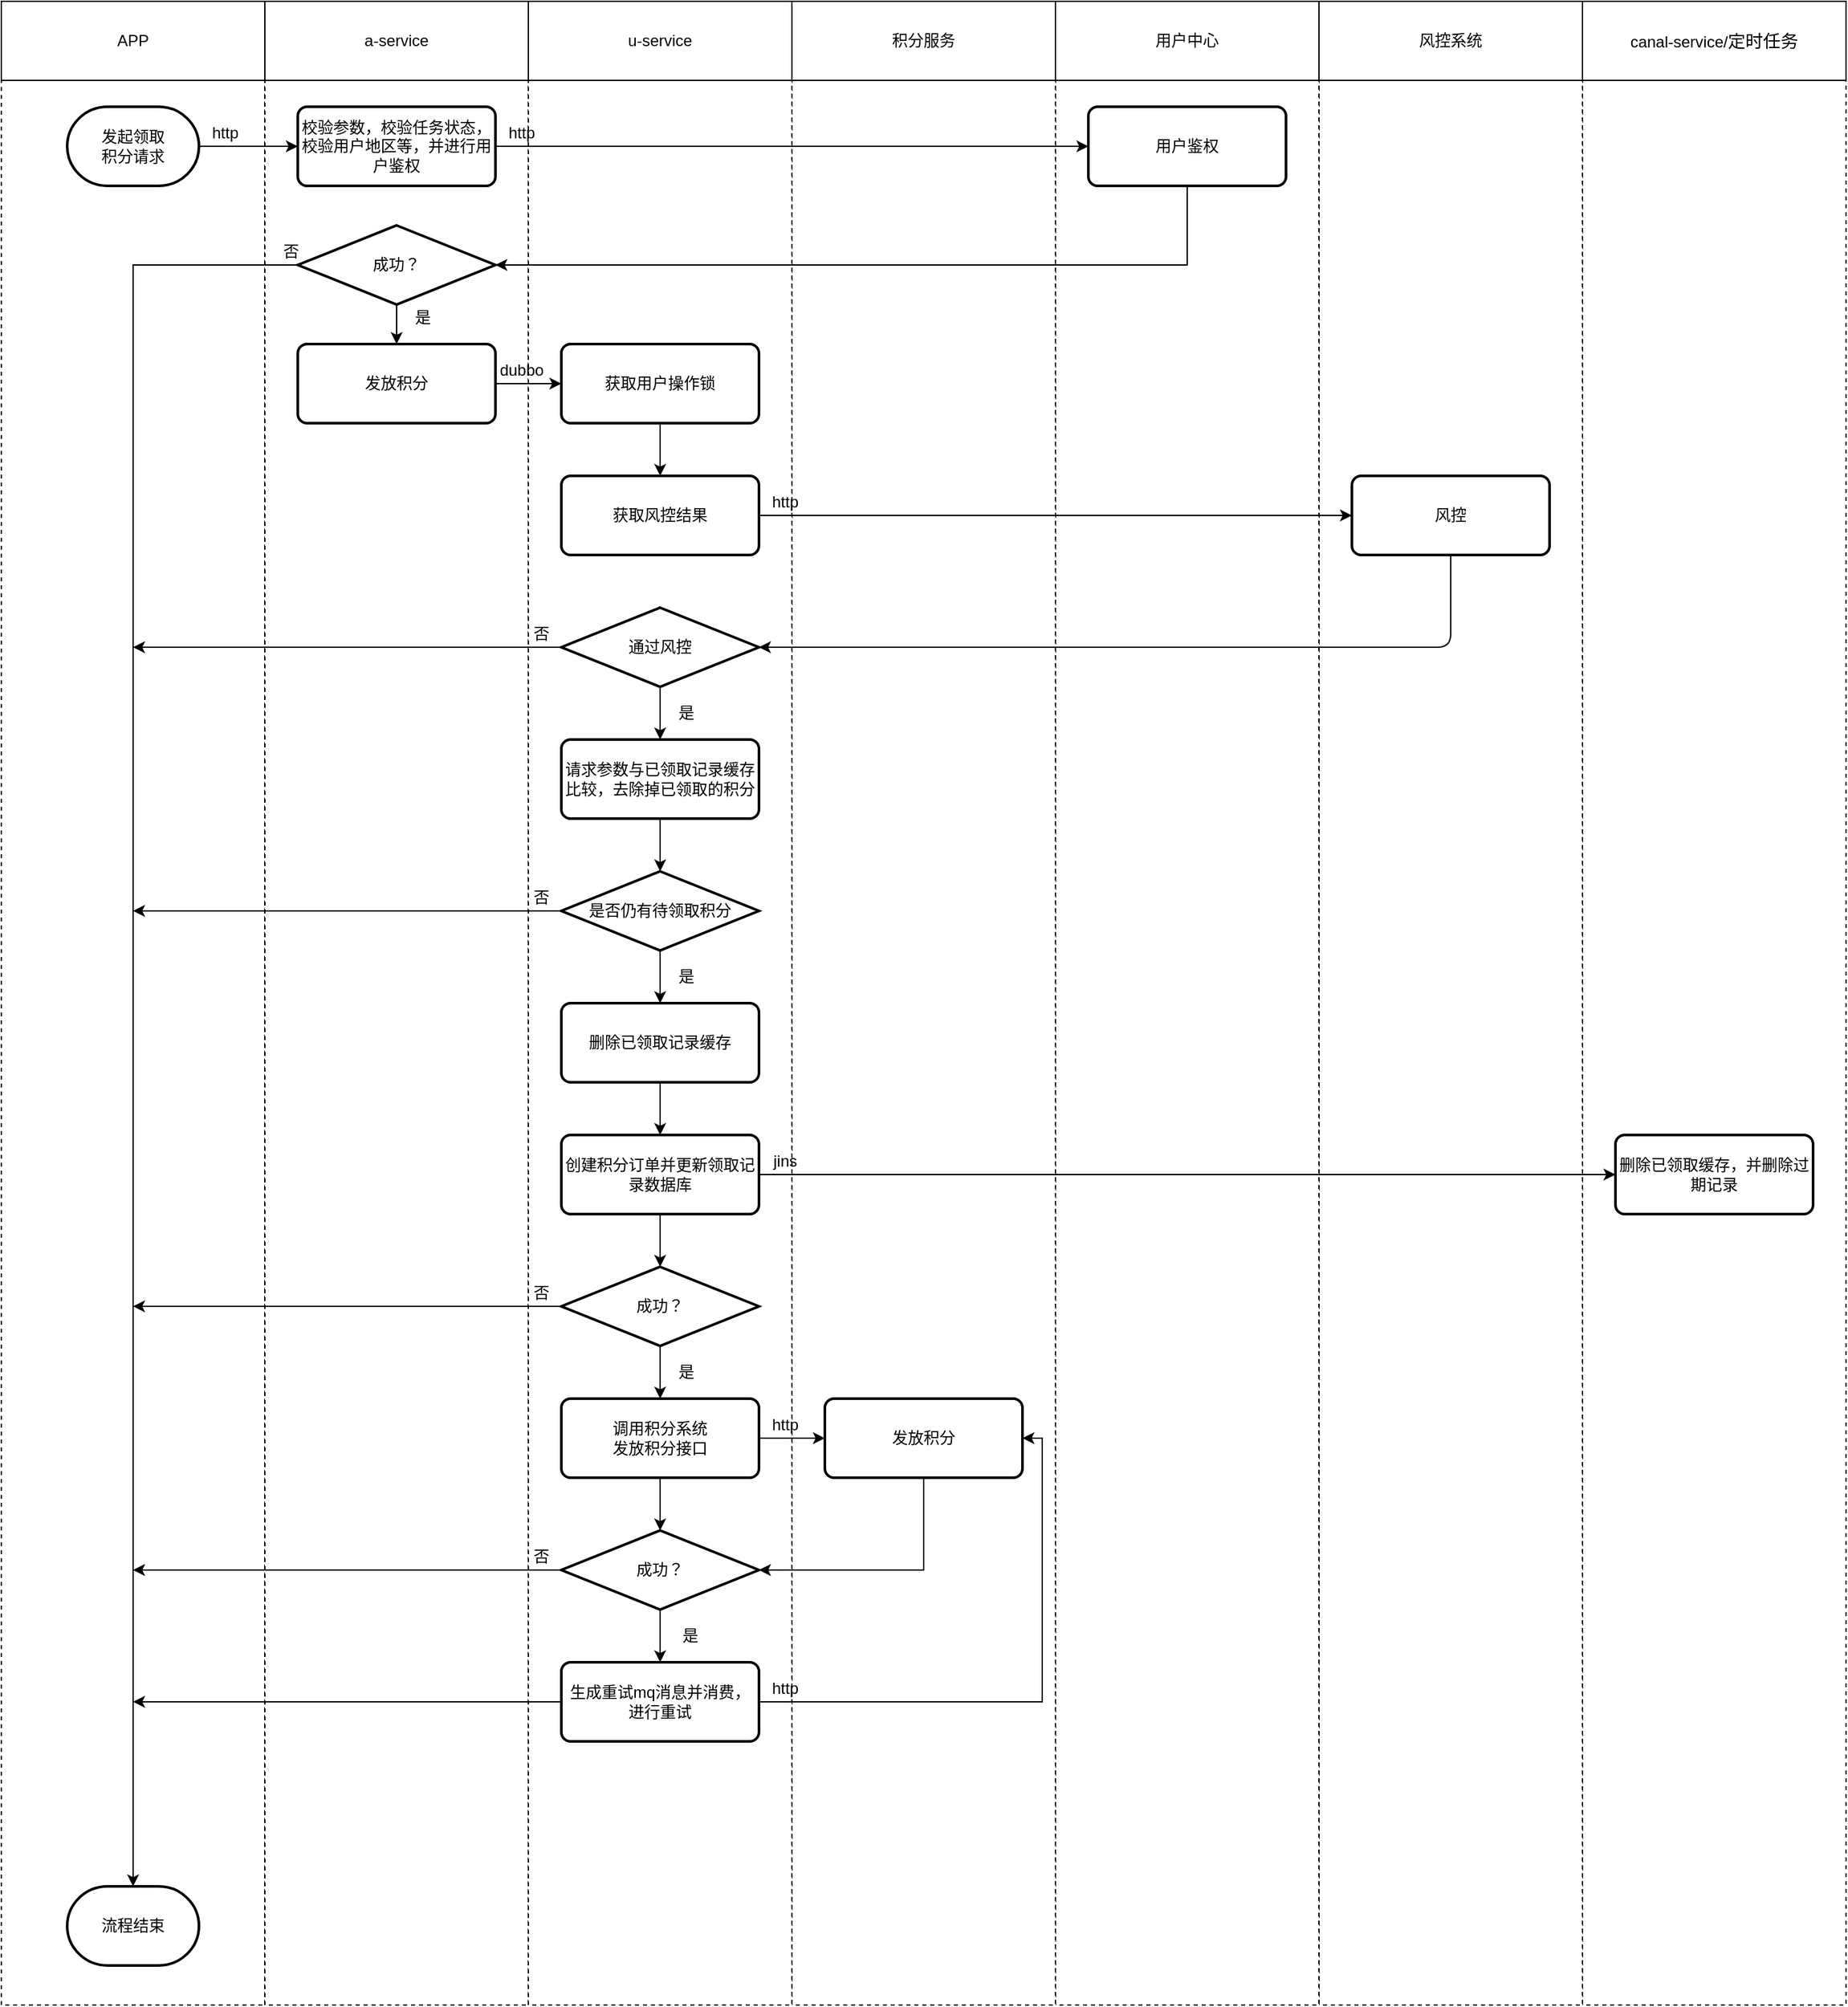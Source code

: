 <mxfile version="21.5.0" type="github">
  <diagram name="第 1 页" id="XuOfod9vMwEjzDefurnS">
    <mxGraphModel dx="1434" dy="708" grid="1" gridSize="10" guides="1" tooltips="1" connect="1" arrows="1" fold="1" page="1" pageScale="1" pageWidth="827" pageHeight="1169" math="0" shadow="0">
      <root>
        <mxCell id="0" />
        <mxCell id="1" parent="0" />
        <mxCell id="TXO3B46GOps3A5h4OWii-1" value="" style="rounded=0;whiteSpace=wrap;html=1;dashed=1;" parent="1" vertex="1">
          <mxGeometry x="1300" y="120" width="200" height="1460" as="geometry" />
        </mxCell>
        <mxCell id="TXO3B46GOps3A5h4OWii-2" value="" style="rounded=0;whiteSpace=wrap;html=1;dashed=1;" parent="1" vertex="1">
          <mxGeometry x="1100" y="120" width="200" height="1460" as="geometry" />
        </mxCell>
        <mxCell id="TXO3B46GOps3A5h4OWii-3" value="" style="rounded=0;whiteSpace=wrap;html=1;dashed=1;" parent="1" vertex="1">
          <mxGeometry x="900" y="120" width="200" height="1460" as="geometry" />
        </mxCell>
        <mxCell id="TXO3B46GOps3A5h4OWii-4" value="" style="rounded=0;whiteSpace=wrap;html=1;dashed=1;" parent="1" vertex="1">
          <mxGeometry x="700" y="120" width="200" height="1460" as="geometry" />
        </mxCell>
        <mxCell id="TXO3B46GOps3A5h4OWii-5" value="" style="rounded=0;whiteSpace=wrap;html=1;dashed=1;" parent="1" vertex="1">
          <mxGeometry x="100" y="120" width="200" height="1460" as="geometry" />
        </mxCell>
        <mxCell id="TXO3B46GOps3A5h4OWii-6" value="" style="rounded=0;whiteSpace=wrap;html=1;dashed=1;" parent="1" vertex="1">
          <mxGeometry x="300" y="120" width="200" height="1460" as="geometry" />
        </mxCell>
        <mxCell id="TXO3B46GOps3A5h4OWii-7" value="" style="rounded=0;whiteSpace=wrap;html=1;dashed=1;" parent="1" vertex="1">
          <mxGeometry x="500" y="120" width="200" height="1460" as="geometry" />
        </mxCell>
        <mxCell id="TXO3B46GOps3A5h4OWii-8" value="APP" style="rounded=0;whiteSpace=wrap;html=1;" parent="1" vertex="1">
          <mxGeometry x="100" y="60" width="200" height="60" as="geometry" />
        </mxCell>
        <mxCell id="TXO3B46GOps3A5h4OWii-9" value="a-service" style="rounded=0;whiteSpace=wrap;html=1;" parent="1" vertex="1">
          <mxGeometry x="300" y="60" width="200" height="60" as="geometry" />
        </mxCell>
        <mxCell id="TXO3B46GOps3A5h4OWii-10" value="u-service" style="rounded=0;whiteSpace=wrap;html=1;" parent="1" vertex="1">
          <mxGeometry x="500" y="60" width="200" height="60" as="geometry" />
        </mxCell>
        <mxCell id="TXO3B46GOps3A5h4OWii-11" value="用户中心" style="rounded=0;whiteSpace=wrap;html=1;" parent="1" vertex="1">
          <mxGeometry x="900" y="60" width="200" height="60" as="geometry" />
        </mxCell>
        <mxCell id="TXO3B46GOps3A5h4OWii-12" value="积分服务" style="rounded=0;whiteSpace=wrap;html=1;" parent="1" vertex="1">
          <mxGeometry x="700" y="60" width="200" height="60" as="geometry" />
        </mxCell>
        <mxCell id="TXO3B46GOps3A5h4OWii-13" value="风控系统" style="rounded=0;whiteSpace=wrap;html=1;" parent="1" vertex="1">
          <mxGeometry x="1100" y="60" width="200" height="60" as="geometry" />
        </mxCell>
        <mxCell id="TXO3B46GOps3A5h4OWii-14" style="edgeStyle=orthogonalEdgeStyle;rounded=0;orthogonalLoop=1;jettySize=auto;html=1;exitX=1;exitY=0.5;exitDx=0;exitDy=0;exitPerimeter=0;entryX=0;entryY=0.5;entryDx=0;entryDy=0;" parent="1" source="TXO3B46GOps3A5h4OWii-15" target="TXO3B46GOps3A5h4OWii-17" edge="1">
          <mxGeometry relative="1" as="geometry" />
        </mxCell>
        <mxCell id="TXO3B46GOps3A5h4OWii-15" value="发起领取&lt;br&gt;积分请求" style="strokeWidth=2;html=1;shape=mxgraph.flowchart.terminator;whiteSpace=wrap;" parent="1" vertex="1">
          <mxGeometry x="150" y="140" width="100" height="60" as="geometry" />
        </mxCell>
        <mxCell id="TXO3B46GOps3A5h4OWii-16" style="edgeStyle=orthogonalEdgeStyle;rounded=0;orthogonalLoop=1;jettySize=auto;html=1;exitX=1;exitY=0.5;exitDx=0;exitDy=0;entryX=0;entryY=0.5;entryDx=0;entryDy=0;" parent="1" source="TXO3B46GOps3A5h4OWii-17" target="TXO3B46GOps3A5h4OWii-19" edge="1">
          <mxGeometry relative="1" as="geometry" />
        </mxCell>
        <mxCell id="TXO3B46GOps3A5h4OWii-17" value="校验参数，校验任务状态，校验用户地区等，并进行用户鉴权" style="rounded=1;whiteSpace=wrap;html=1;absoluteArcSize=1;arcSize=14;strokeWidth=2;" parent="1" vertex="1">
          <mxGeometry x="325" y="140" width="150" height="60" as="geometry" />
        </mxCell>
        <mxCell id="TXO3B46GOps3A5h4OWii-18" style="edgeStyle=orthogonalEdgeStyle;rounded=0;orthogonalLoop=1;jettySize=auto;html=1;exitX=0.5;exitY=1;exitDx=0;exitDy=0;entryX=1;entryY=0.5;entryDx=0;entryDy=0;entryPerimeter=0;" parent="1" source="TXO3B46GOps3A5h4OWii-19" target="TXO3B46GOps3A5h4OWii-22" edge="1">
          <mxGeometry relative="1" as="geometry" />
        </mxCell>
        <mxCell id="TXO3B46GOps3A5h4OWii-19" value="用户鉴权" style="rounded=1;whiteSpace=wrap;html=1;absoluteArcSize=1;arcSize=14;strokeWidth=2;" parent="1" vertex="1">
          <mxGeometry x="925" y="140" width="150" height="60" as="geometry" />
        </mxCell>
        <mxCell id="TXO3B46GOps3A5h4OWii-20" style="edgeStyle=orthogonalEdgeStyle;rounded=0;orthogonalLoop=1;jettySize=auto;html=1;exitX=0;exitY=0.5;exitDx=0;exitDy=0;exitPerimeter=0;entryX=0.5;entryY=0;entryDx=0;entryDy=0;entryPerimeter=0;" parent="1" source="TXO3B46GOps3A5h4OWii-22" target="TXO3B46GOps3A5h4OWii-23" edge="1">
          <mxGeometry relative="1" as="geometry" />
        </mxCell>
        <mxCell id="TXO3B46GOps3A5h4OWii-21" style="edgeStyle=orthogonalEdgeStyle;rounded=0;orthogonalLoop=1;jettySize=auto;html=1;exitX=0.5;exitY=1;exitDx=0;exitDy=0;exitPerimeter=0;entryX=0.5;entryY=0;entryDx=0;entryDy=0;" parent="1" source="TXO3B46GOps3A5h4OWii-22" target="TXO3B46GOps3A5h4OWii-25" edge="1">
          <mxGeometry relative="1" as="geometry" />
        </mxCell>
        <mxCell id="TXO3B46GOps3A5h4OWii-22" value="成功？" style="strokeWidth=2;html=1;shape=mxgraph.flowchart.decision;whiteSpace=wrap;" parent="1" vertex="1">
          <mxGeometry x="325" y="230" width="150" height="60" as="geometry" />
        </mxCell>
        <mxCell id="TXO3B46GOps3A5h4OWii-23" value="流程结束" style="strokeWidth=2;html=1;shape=mxgraph.flowchart.terminator;whiteSpace=wrap;" parent="1" vertex="1">
          <mxGeometry x="150" y="1490" width="100" height="60" as="geometry" />
        </mxCell>
        <mxCell id="TXO3B46GOps3A5h4OWii-24" style="edgeStyle=orthogonalEdgeStyle;rounded=0;orthogonalLoop=1;jettySize=auto;html=1;exitX=1;exitY=0.5;exitDx=0;exitDy=0;entryX=0;entryY=0.5;entryDx=0;entryDy=0;" parent="1" source="TXO3B46GOps3A5h4OWii-25" target="TXO3B46GOps3A5h4OWii-27" edge="1">
          <mxGeometry relative="1" as="geometry" />
        </mxCell>
        <mxCell id="TXO3B46GOps3A5h4OWii-25" value="发放积分" style="rounded=1;whiteSpace=wrap;html=1;absoluteArcSize=1;arcSize=14;strokeWidth=2;" parent="1" vertex="1">
          <mxGeometry x="325" y="320" width="150" height="60" as="geometry" />
        </mxCell>
        <mxCell id="TXO3B46GOps3A5h4OWii-26" style="edgeStyle=orthogonalEdgeStyle;rounded=0;orthogonalLoop=1;jettySize=auto;html=1;exitX=0.5;exitY=1;exitDx=0;exitDy=0;entryX=0.5;entryY=0;entryDx=0;entryDy=0;" parent="1" source="TXO3B46GOps3A5h4OWii-27" target="TXO3B46GOps3A5h4OWii-29" edge="1">
          <mxGeometry relative="1" as="geometry" />
        </mxCell>
        <mxCell id="TXO3B46GOps3A5h4OWii-27" value="获取用户操作锁" style="rounded=1;whiteSpace=wrap;html=1;absoluteArcSize=1;arcSize=14;strokeWidth=2;" parent="1" vertex="1">
          <mxGeometry x="525" y="320" width="150" height="60" as="geometry" />
        </mxCell>
        <mxCell id="TXO3B46GOps3A5h4OWii-28" style="edgeStyle=orthogonalEdgeStyle;rounded=0;orthogonalLoop=1;jettySize=auto;html=1;exitX=1;exitY=0.5;exitDx=0;exitDy=0;entryX=0;entryY=0.5;entryDx=0;entryDy=0;" parent="1" source="TXO3B46GOps3A5h4OWii-29" target="TXO3B46GOps3A5h4OWii-31" edge="1">
          <mxGeometry relative="1" as="geometry" />
        </mxCell>
        <mxCell id="TXO3B46GOps3A5h4OWii-29" value="获取风控结果" style="rounded=1;whiteSpace=wrap;html=1;absoluteArcSize=1;arcSize=14;strokeWidth=2;" parent="1" vertex="1">
          <mxGeometry x="525" y="420" width="150" height="60" as="geometry" />
        </mxCell>
        <mxCell id="TXO3B46GOps3A5h4OWii-30" style="edgeStyle=orthogonalEdgeStyle;rounded=1;orthogonalLoop=1;jettySize=auto;html=1;exitX=0.5;exitY=1;exitDx=0;exitDy=0;entryX=1;entryY=0.5;entryDx=0;entryDy=0;entryPerimeter=0;" parent="1" source="TXO3B46GOps3A5h4OWii-31" target="TXO3B46GOps3A5h4OWii-34" edge="1">
          <mxGeometry relative="1" as="geometry" />
        </mxCell>
        <mxCell id="TXO3B46GOps3A5h4OWii-31" value="风控" style="rounded=1;whiteSpace=wrap;html=1;absoluteArcSize=1;arcSize=14;strokeWidth=2;" parent="1" vertex="1">
          <mxGeometry x="1125" y="420" width="150" height="60" as="geometry" />
        </mxCell>
        <mxCell id="TXO3B46GOps3A5h4OWii-32" style="edgeStyle=orthogonalEdgeStyle;rounded=0;orthogonalLoop=1;jettySize=auto;html=1;exitX=0;exitY=0.5;exitDx=0;exitDy=0;exitPerimeter=0;" parent="1" source="TXO3B46GOps3A5h4OWii-34" edge="1">
          <mxGeometry relative="1" as="geometry">
            <mxPoint x="200" y="550.0" as="targetPoint" />
          </mxGeometry>
        </mxCell>
        <mxCell id="TXO3B46GOps3A5h4OWii-33" style="edgeStyle=orthogonalEdgeStyle;rounded=0;orthogonalLoop=1;jettySize=auto;html=1;exitX=0.5;exitY=1;exitDx=0;exitDy=0;exitPerimeter=0;entryX=0.5;entryY=0;entryDx=0;entryDy=0;" parent="1" source="TXO3B46GOps3A5h4OWii-34" target="TXO3B46GOps3A5h4OWii-36" edge="1">
          <mxGeometry relative="1" as="geometry" />
        </mxCell>
        <mxCell id="TXO3B46GOps3A5h4OWii-34" value="通过风控" style="strokeWidth=2;html=1;shape=mxgraph.flowchart.decision;whiteSpace=wrap;" parent="1" vertex="1">
          <mxGeometry x="525" y="520" width="150" height="60" as="geometry" />
        </mxCell>
        <mxCell id="TXO3B46GOps3A5h4OWii-35" style="edgeStyle=orthogonalEdgeStyle;rounded=0;orthogonalLoop=1;jettySize=auto;html=1;exitX=0.5;exitY=1;exitDx=0;exitDy=0;entryX=0.5;entryY=0;entryDx=0;entryDy=0;entryPerimeter=0;" parent="1" source="TXO3B46GOps3A5h4OWii-36" target="TXO3B46GOps3A5h4OWii-39" edge="1">
          <mxGeometry relative="1" as="geometry" />
        </mxCell>
        <mxCell id="TXO3B46GOps3A5h4OWii-36" value="请求参数与已领取记录缓存比较，去除掉已领取的积分" style="rounded=1;whiteSpace=wrap;html=1;absoluteArcSize=1;arcSize=14;strokeWidth=2;" parent="1" vertex="1">
          <mxGeometry x="525" y="620" width="150" height="60" as="geometry" />
        </mxCell>
        <mxCell id="TXO3B46GOps3A5h4OWii-37" style="edgeStyle=orthogonalEdgeStyle;rounded=0;orthogonalLoop=1;jettySize=auto;html=1;exitX=0;exitY=0.5;exitDx=0;exitDy=0;exitPerimeter=0;" parent="1" source="TXO3B46GOps3A5h4OWii-39" edge="1">
          <mxGeometry relative="1" as="geometry">
            <mxPoint x="200" y="750.0" as="targetPoint" />
          </mxGeometry>
        </mxCell>
        <mxCell id="TXO3B46GOps3A5h4OWii-38" style="edgeStyle=orthogonalEdgeStyle;rounded=0;orthogonalLoop=1;jettySize=auto;html=1;exitX=0.5;exitY=1;exitDx=0;exitDy=0;exitPerimeter=0;entryX=0.5;entryY=0;entryDx=0;entryDy=0;" parent="1" source="TXO3B46GOps3A5h4OWii-39" target="TXO3B46GOps3A5h4OWii-41" edge="1">
          <mxGeometry relative="1" as="geometry" />
        </mxCell>
        <mxCell id="TXO3B46GOps3A5h4OWii-39" value="是否仍有待领取积分" style="strokeWidth=2;html=1;shape=mxgraph.flowchart.decision;whiteSpace=wrap;" parent="1" vertex="1">
          <mxGeometry x="525" y="720" width="150" height="60" as="geometry" />
        </mxCell>
        <mxCell id="TXO3B46GOps3A5h4OWii-40" style="edgeStyle=orthogonalEdgeStyle;rounded=0;orthogonalLoop=1;jettySize=auto;html=1;exitX=0.5;exitY=1;exitDx=0;exitDy=0;entryX=0.5;entryY=0;entryDx=0;entryDy=0;" parent="1" source="TXO3B46GOps3A5h4OWii-41" target="TXO3B46GOps3A5h4OWii-44" edge="1">
          <mxGeometry relative="1" as="geometry" />
        </mxCell>
        <mxCell id="TXO3B46GOps3A5h4OWii-41" value="删除已领取记录缓存" style="rounded=1;whiteSpace=wrap;html=1;absoluteArcSize=1;arcSize=14;strokeWidth=2;" parent="1" vertex="1">
          <mxGeometry x="525" y="820" width="150" height="60" as="geometry" />
        </mxCell>
        <mxCell id="TXO3B46GOps3A5h4OWii-42" style="edgeStyle=orthogonalEdgeStyle;rounded=0;orthogonalLoop=1;jettySize=auto;html=1;exitX=0.5;exitY=1;exitDx=0;exitDy=0;entryX=0.5;entryY=0;entryDx=0;entryDy=0;entryPerimeter=0;" parent="1" source="TXO3B46GOps3A5h4OWii-44" target="TXO3B46GOps3A5h4OWii-47" edge="1">
          <mxGeometry relative="1" as="geometry" />
        </mxCell>
        <mxCell id="TXO3B46GOps3A5h4OWii-43" style="edgeStyle=orthogonalEdgeStyle;rounded=0;orthogonalLoop=1;jettySize=auto;html=1;exitX=1;exitY=0.5;exitDx=0;exitDy=0;" parent="1" source="TXO3B46GOps3A5h4OWii-44" target="TXO3B46GOps3A5h4OWii-76" edge="1">
          <mxGeometry relative="1" as="geometry" />
        </mxCell>
        <mxCell id="TXO3B46GOps3A5h4OWii-44" value="创建积分订单并更新领取记录数据库" style="rounded=1;whiteSpace=wrap;html=1;absoluteArcSize=1;arcSize=14;strokeWidth=2;" parent="1" vertex="1">
          <mxGeometry x="525" y="920" width="150" height="60" as="geometry" />
        </mxCell>
        <mxCell id="TXO3B46GOps3A5h4OWii-45" style="edgeStyle=orthogonalEdgeStyle;rounded=0;orthogonalLoop=1;jettySize=auto;html=1;exitX=0;exitY=0.5;exitDx=0;exitDy=0;exitPerimeter=0;" parent="1" source="TXO3B46GOps3A5h4OWii-47" edge="1">
          <mxGeometry relative="1" as="geometry">
            <mxPoint x="200" y="1050.0" as="targetPoint" />
          </mxGeometry>
        </mxCell>
        <mxCell id="TXO3B46GOps3A5h4OWii-46" style="edgeStyle=orthogonalEdgeStyle;rounded=0;orthogonalLoop=1;jettySize=auto;html=1;exitX=0.5;exitY=1;exitDx=0;exitDy=0;exitPerimeter=0;entryX=0.5;entryY=0;entryDx=0;entryDy=0;" parent="1" source="TXO3B46GOps3A5h4OWii-47" target="TXO3B46GOps3A5h4OWii-50" edge="1">
          <mxGeometry relative="1" as="geometry" />
        </mxCell>
        <mxCell id="TXO3B46GOps3A5h4OWii-47" value="成功？" style="strokeWidth=2;html=1;shape=mxgraph.flowchart.decision;whiteSpace=wrap;" parent="1" vertex="1">
          <mxGeometry x="525" y="1020" width="150" height="60" as="geometry" />
        </mxCell>
        <mxCell id="TXO3B46GOps3A5h4OWii-48" style="edgeStyle=orthogonalEdgeStyle;rounded=0;orthogonalLoop=1;jettySize=auto;html=1;exitX=1;exitY=0.5;exitDx=0;exitDy=0;entryX=0;entryY=0.5;entryDx=0;entryDy=0;" parent="1" source="TXO3B46GOps3A5h4OWii-50" target="TXO3B46GOps3A5h4OWii-52" edge="1">
          <mxGeometry relative="1" as="geometry" />
        </mxCell>
        <mxCell id="TXO3B46GOps3A5h4OWii-49" style="edgeStyle=orthogonalEdgeStyle;rounded=0;orthogonalLoop=1;jettySize=auto;html=1;exitX=0.5;exitY=1;exitDx=0;exitDy=0;entryX=0.5;entryY=0;entryDx=0;entryDy=0;entryPerimeter=0;" parent="1" source="TXO3B46GOps3A5h4OWii-50" target="TXO3B46GOps3A5h4OWii-55" edge="1">
          <mxGeometry relative="1" as="geometry" />
        </mxCell>
        <mxCell id="TXO3B46GOps3A5h4OWii-50" value="调用积分系统&lt;br&gt;发放积分接口" style="rounded=1;whiteSpace=wrap;html=1;absoluteArcSize=1;arcSize=14;strokeWidth=2;" parent="1" vertex="1">
          <mxGeometry x="525" y="1120" width="150" height="60" as="geometry" />
        </mxCell>
        <mxCell id="TXO3B46GOps3A5h4OWii-51" style="edgeStyle=orthogonalEdgeStyle;rounded=0;orthogonalLoop=1;jettySize=auto;html=1;exitX=0.5;exitY=1;exitDx=0;exitDy=0;entryX=1;entryY=0.5;entryDx=0;entryDy=0;entryPerimeter=0;" parent="1" source="TXO3B46GOps3A5h4OWii-52" target="TXO3B46GOps3A5h4OWii-55" edge="1">
          <mxGeometry relative="1" as="geometry" />
        </mxCell>
        <mxCell id="TXO3B46GOps3A5h4OWii-52" value="发放积分" style="rounded=1;whiteSpace=wrap;html=1;absoluteArcSize=1;arcSize=14;strokeWidth=2;" parent="1" vertex="1">
          <mxGeometry x="725" y="1120" width="150" height="60" as="geometry" />
        </mxCell>
        <mxCell id="TXO3B46GOps3A5h4OWii-53" style="edgeStyle=orthogonalEdgeStyle;rounded=0;orthogonalLoop=1;jettySize=auto;html=1;exitX=0;exitY=0.5;exitDx=0;exitDy=0;exitPerimeter=0;" parent="1" source="TXO3B46GOps3A5h4OWii-55" edge="1">
          <mxGeometry relative="1" as="geometry">
            <mxPoint x="200" y="1250.0" as="targetPoint" />
          </mxGeometry>
        </mxCell>
        <mxCell id="TXO3B46GOps3A5h4OWii-54" style="edgeStyle=orthogonalEdgeStyle;rounded=0;orthogonalLoop=1;jettySize=auto;html=1;exitX=0.5;exitY=1;exitDx=0;exitDy=0;exitPerimeter=0;" parent="1" source="TXO3B46GOps3A5h4OWii-55" target="TXO3B46GOps3A5h4OWii-58" edge="1">
          <mxGeometry relative="1" as="geometry" />
        </mxCell>
        <mxCell id="TXO3B46GOps3A5h4OWii-55" value="成功？" style="strokeWidth=2;html=1;shape=mxgraph.flowchart.decision;whiteSpace=wrap;" parent="1" vertex="1">
          <mxGeometry x="525" y="1220" width="150" height="60" as="geometry" />
        </mxCell>
        <mxCell id="TXO3B46GOps3A5h4OWii-56" style="edgeStyle=orthogonalEdgeStyle;rounded=0;orthogonalLoop=1;jettySize=auto;html=1;exitX=0;exitY=0.5;exitDx=0;exitDy=0;" parent="1" source="TXO3B46GOps3A5h4OWii-58" edge="1">
          <mxGeometry relative="1" as="geometry">
            <mxPoint x="200" y="1350" as="targetPoint" />
          </mxGeometry>
        </mxCell>
        <mxCell id="TXO3B46GOps3A5h4OWii-57" style="edgeStyle=orthogonalEdgeStyle;rounded=0;orthogonalLoop=1;jettySize=auto;html=1;exitX=1;exitY=0.5;exitDx=0;exitDy=0;entryX=1;entryY=0.5;entryDx=0;entryDy=0;" parent="1" source="TXO3B46GOps3A5h4OWii-58" target="TXO3B46GOps3A5h4OWii-52" edge="1">
          <mxGeometry relative="1" as="geometry">
            <Array as="points">
              <mxPoint x="890" y="1350" />
              <mxPoint x="890" y="1150" />
            </Array>
          </mxGeometry>
        </mxCell>
        <mxCell id="TXO3B46GOps3A5h4OWii-58" value="生成重试mq消息并消费，进行重试" style="rounded=1;whiteSpace=wrap;html=1;absoluteArcSize=1;arcSize=14;strokeWidth=2;" parent="1" vertex="1">
          <mxGeometry x="525" y="1320" width="150" height="60" as="geometry" />
        </mxCell>
        <mxCell id="TXO3B46GOps3A5h4OWii-59" value="否" style="text;html=1;strokeColor=none;fillColor=none;align=center;verticalAlign=middle;whiteSpace=wrap;rounded=0;" parent="1" vertex="1">
          <mxGeometry x="300" y="240" width="40" height="20" as="geometry" />
        </mxCell>
        <mxCell id="TXO3B46GOps3A5h4OWii-60" value="是" style="text;html=1;strokeColor=none;fillColor=none;align=center;verticalAlign=middle;whiteSpace=wrap;rounded=0;" parent="1" vertex="1">
          <mxGeometry x="400" y="290" width="40" height="20" as="geometry" />
        </mxCell>
        <mxCell id="TXO3B46GOps3A5h4OWii-61" value="否" style="text;html=1;strokeColor=none;fillColor=none;align=center;verticalAlign=middle;whiteSpace=wrap;rounded=0;" parent="1" vertex="1">
          <mxGeometry x="490" y="530" width="40" height="20" as="geometry" />
        </mxCell>
        <mxCell id="TXO3B46GOps3A5h4OWii-62" value="是" style="text;html=1;strokeColor=none;fillColor=none;align=center;verticalAlign=middle;whiteSpace=wrap;rounded=0;" parent="1" vertex="1">
          <mxGeometry x="600" y="590" width="40" height="20" as="geometry" />
        </mxCell>
        <mxCell id="TXO3B46GOps3A5h4OWii-63" value="否" style="text;html=1;strokeColor=none;fillColor=none;align=center;verticalAlign=middle;whiteSpace=wrap;rounded=0;" parent="1" vertex="1">
          <mxGeometry x="490" y="730" width="40" height="20" as="geometry" />
        </mxCell>
        <mxCell id="TXO3B46GOps3A5h4OWii-64" value="否" style="text;html=1;strokeColor=none;fillColor=none;align=center;verticalAlign=middle;whiteSpace=wrap;rounded=0;" parent="1" vertex="1">
          <mxGeometry x="490" y="1030" width="40" height="20" as="geometry" />
        </mxCell>
        <mxCell id="TXO3B46GOps3A5h4OWii-65" value="否" style="text;html=1;strokeColor=none;fillColor=none;align=center;verticalAlign=middle;whiteSpace=wrap;rounded=0;" parent="1" vertex="1">
          <mxGeometry x="490" y="1230" width="40" height="20" as="geometry" />
        </mxCell>
        <mxCell id="TXO3B46GOps3A5h4OWii-66" value="是" style="text;html=1;strokeColor=none;fillColor=none;align=center;verticalAlign=middle;whiteSpace=wrap;rounded=0;" parent="1" vertex="1">
          <mxGeometry x="600" y="790" width="40" height="20" as="geometry" />
        </mxCell>
        <mxCell id="TXO3B46GOps3A5h4OWii-67" value="是" style="text;html=1;strokeColor=none;fillColor=none;align=center;verticalAlign=middle;whiteSpace=wrap;rounded=0;" parent="1" vertex="1">
          <mxGeometry x="600" y="1090" width="40" height="20" as="geometry" />
        </mxCell>
        <mxCell id="TXO3B46GOps3A5h4OWii-68" value="是" style="text;html=1;strokeColor=none;fillColor=none;align=center;verticalAlign=middle;whiteSpace=wrap;rounded=0;" parent="1" vertex="1">
          <mxGeometry x="603" y="1290" width="40" height="20" as="geometry" />
        </mxCell>
        <mxCell id="TXO3B46GOps3A5h4OWii-69" value="canal-service/&lt;span style=&quot;font-size: 13.333px;&quot;&gt;定时任务&lt;/span&gt;" style="rounded=0;whiteSpace=wrap;html=1;" parent="1" vertex="1">
          <mxGeometry x="1300" y="60" width="200" height="60" as="geometry" />
        </mxCell>
        <mxCell id="TXO3B46GOps3A5h4OWii-70" value="http" style="text;html=1;strokeColor=none;fillColor=none;align=center;verticalAlign=middle;whiteSpace=wrap;rounded=0;" parent="1" vertex="1">
          <mxGeometry x="250" y="150" width="40" height="20" as="geometry" />
        </mxCell>
        <mxCell id="TXO3B46GOps3A5h4OWii-71" value="http" style="text;html=1;strokeColor=none;fillColor=none;align=center;verticalAlign=middle;whiteSpace=wrap;rounded=0;" parent="1" vertex="1">
          <mxGeometry x="475" y="150" width="40" height="20" as="geometry" />
        </mxCell>
        <mxCell id="TXO3B46GOps3A5h4OWii-72" value="dubbo" style="text;html=1;strokeColor=none;fillColor=none;align=center;verticalAlign=middle;whiteSpace=wrap;rounded=0;" parent="1" vertex="1">
          <mxGeometry x="475" y="330" width="40" height="20" as="geometry" />
        </mxCell>
        <mxCell id="TXO3B46GOps3A5h4OWii-73" value="http" style="text;html=1;strokeColor=none;fillColor=none;align=center;verticalAlign=middle;whiteSpace=wrap;rounded=0;" parent="1" vertex="1">
          <mxGeometry x="675" y="430" width="40" height="20" as="geometry" />
        </mxCell>
        <mxCell id="TXO3B46GOps3A5h4OWii-74" value="http" style="text;html=1;strokeColor=none;fillColor=none;align=center;verticalAlign=middle;whiteSpace=wrap;rounded=0;" parent="1" vertex="1">
          <mxGeometry x="675" y="1130" width="40" height="20" as="geometry" />
        </mxCell>
        <mxCell id="TXO3B46GOps3A5h4OWii-75" value="http" style="text;html=1;strokeColor=none;fillColor=none;align=center;verticalAlign=middle;whiteSpace=wrap;rounded=0;" parent="1" vertex="1">
          <mxGeometry x="675" y="1330" width="40" height="20" as="geometry" />
        </mxCell>
        <mxCell id="TXO3B46GOps3A5h4OWii-76" value="删除已领取缓存，并删除过期记录" style="rounded=1;whiteSpace=wrap;html=1;absoluteArcSize=1;arcSize=14;strokeWidth=2;" parent="1" vertex="1">
          <mxGeometry x="1325" y="920" width="150" height="60" as="geometry" />
        </mxCell>
        <mxCell id="TXO3B46GOps3A5h4OWii-77" value="jins" style="text;html=1;strokeColor=none;fillColor=none;align=center;verticalAlign=middle;whiteSpace=wrap;rounded=0;" parent="1" vertex="1">
          <mxGeometry x="675" y="930" width="40" height="20" as="geometry" />
        </mxCell>
      </root>
    </mxGraphModel>
  </diagram>
</mxfile>
